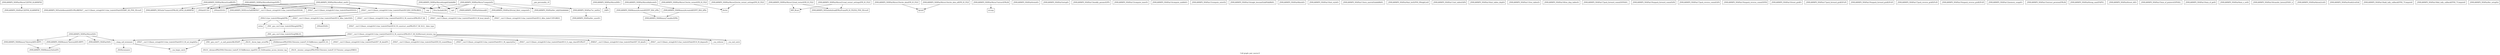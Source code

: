 digraph "Call graph: pair_morse.ll" {
	label="Call graph: pair_morse.ll";

	Node0x5632284b9810 [shape=record,label="{_ZN9LAMMPS_NS9PairMorseC2EPNS_6LAMMPSE}"];
	Node0x5632284b9810 -> Node0x5632284c3fb0;
	Node0x5632284c3fb0 [shape=record,label="{_ZN9LAMMPS_NS4PairC2EPNS_6LAMMPSE}"];
	Node0x5632284cf8a0 [shape=record,label="{_ZN9LAMMPS_NS9PairMorseD2Ev}"];
	Node0x5632284cf8a0 -> Node0x5632284d9970;
	Node0x5632284cf8a0 -> Node0x5632284f39a0;
	Node0x5632284cf8a0 -> Node0x5632284ca860;
	Node0x5632284cf8a0 -> Node0x5632284871d0;
	Node0x5632284d9970 [shape=record,label="{_ZN9LAMMPS_NS6Memory7destroyIiEEvRPPT_}"];
	Node0x5632284d9970 -> Node0x5632284689b0;
	Node0x563228476700 [shape=record,label="{__gxx_personality_v0}"];
	Node0x5632284ca860 [shape=record,label="{__clang_call_terminate}"];
	Node0x5632284ca860 -> Node0x563228498ee0;
	Node0x5632284ca860 -> Node0x563228454fc0;
	Node0x563228498ee0 [shape=record,label="{__cxa_begin_catch}"];
	Node0x563228454fc0 [shape=record,label="{_ZSt9terminatev}"];
	Node0x5632284f39a0 [shape=record,label="{_ZN9LAMMPS_NS6Memory7destroyIdEEvRPPT_}"];
	Node0x5632284f39a0 -> Node0x5632284689b0;
	Node0x5632284871d0 [shape=record,label="{_ZN9LAMMPS_NS4PairD2Ev}"];
	Node0x563228505120 [shape=record,label="{_ZN9LAMMPS_NS9PairMorseD0Ev}"];
	Node0x563228505120 -> Node0x5632284b99a0;
	Node0x5632284b99a0 [shape=record,label="{_ZdlPv}"];
	Node0x563228454a50 [shape=record,label="{_ZN9LAMMPS_NS9PairMorse7computeEii}"];
	Node0x563228454a50 -> Node0x563228454600;
	Node0x563228454a50 -> Node0x563228454580;
	Node0x563228454a50 -> Node0x5632284c3be0;
	Node0x563228454a50 -> Node0x563228487690;
	Node0x563228454a50 -> Node0x563228456cf0;
	Node0x563228454a50 -> Node0x56322847d090;
	Node0x563228454a50 -> Node0x56322847bd30;
	Node0x5632284653d0 [shape=record,label="{_ZN9LAMMPS_NS6Memory6createIiEEPPT_RS4_iiPKc}"];
	Node0x5632284653d0 -> Node0x563228466ee0;
	Node0x563228454600 [shape=record,label="{_ZN9LAMMPS_NS4Pair7ev_initEiii}"];
	Node0x563228454600 -> Node0x5632284779f0;
	Node0x563228454580 [shape=record,label="{_ZNK9LAMMPS_NS4Pair6sbmaskEi}"];
	Node0x5632284c3be0 [shape=record,label="{llvm.fmuladd.f64}"];
	Node0x563228456cf0 [shape=record,label="{sqrt}"];
	Node0x56322847d090 [shape=record,label="{exp}"];
	Node0x563228487690 [shape=record,label="{_ZN9LAMMPS_NS4Pair20virial_fdotr_computeEv}"];
	Node0x563228462d10 [shape=record,label="{_ZN9LAMMPS_NS9PairMorse8allocateEv}"];
	Node0x563228462d10 -> Node0x5632284653d0;
	Node0x563228462d10 -> Node0x563228466540;
	Node0x56322847bd30 [shape=record,label="{_ZN9LAMMPS_NS4Pair8ev_tallyEiiiidddddd}"];
	Node0x563228466540 [shape=record,label="{_ZN9LAMMPS_NS6Memory6createIdEEPPT_RS4_iiPKc}"];
	Node0x563228466540 -> Node0x563228466ee0;
	Node0x563228467e80 [shape=record,label="{_ZN9LAMMPS_NS9PairMorse8settingsEiPPc}"];
	Node0x563228467e80 -> Node0x563228468da0;
	Node0x563228467e80 -> Node0x5632284691d0;
	Node0x563228467e80 -> Node0x56322846b720;
	Node0x563228467e80 -> Node0x56322846adc0;
	Node0x563228467e80 -> Node0x563228469600;
	Node0x563228467e80 -> Node0x563228463a60;
	Node0x563228469600 [shape=record,label="{_ZN9LAMMPS_NS5Error3allERKNSt7__cxx1112basic_stringIcSt11char_traitsIcESaIcEEEiS8_}"];
	Node0x563228468da0 [shape=record,label="{_ZNSaIcEC1Ev}"];
	Node0x5632284691d0 [shape=record,label="{_ZNSt7__cxx1112basic_stringIcSt11char_traitsIcESaIcEEC2IS3_EEPKcRKS3_}"];
	Node0x5632284691d0 -> Node0x563228472da0;
	Node0x5632284691d0 -> Node0x5632284743e0;
	Node0x5632284691d0 -> Node0x5632284757e0;
	Node0x5632284691d0 -> Node0x563228476a20;
	Node0x5632284691d0 -> Node0x563228478920;
	Node0x563228463a60 [shape=record,label="{_ZNSt7__cxx1112basic_stringIcSt11char_traitsIcESaIcEED1Ev}"];
	Node0x56322846adc0 [shape=record,label="{_ZNSaIcED1Ev}"];
	Node0x56322846b720 [shape=record,label="{_ZN9LAMMPS_NS5utils7numericEPKciS2_bPNS_6LAMMPSE}"];
	Node0x56322847ee40 [shape=record,label="{_ZN9LAMMPS_NS9PairMorse5coeffEiPPc}"];
	Node0x56322847ee40 -> Node0x563228468da0;
	Node0x56322847ee40 -> Node0x5632284691d0;
	Node0x56322847ee40 -> Node0x56322846adc0;
	Node0x56322847ee40 -> Node0x563228463a60;
	Node0x56322847ee40 -> Node0x563228469600;
	Node0x56322847ee40 -> Node0x56322846b720;
	Node0x56322847ee40 -> Node0x5632284814d0;
	Node0x5632284814d0 [shape=record,label="{_ZN9LAMMPS_NS5utils6boundsIiEEvPKciRKNSt7__cxx1112basic_stringIcSt11char_traitsIcESaIcEEEllRT_SD_PNS_5ErrorE}"];
	Node0x563228481980 [shape=record,label="{_ZN9LAMMPS_NS9PairMorse8init_oneEii}"];
	Node0x563228481980 -> Node0x563228468da0;
	Node0x563228481980 -> Node0x5632284691d0;
	Node0x563228481980 -> Node0x5632284c3be0;
	Node0x563228481980 -> Node0x56322847d090;
	Node0x563228481980 -> Node0x563228469600;
	Node0x563228481980 -> Node0x563228463a60;
	Node0x563228481980 -> Node0x56322846adc0;
	Node0x56322845feb0 [shape=record,label="{_ZN9__gnu_cxx17__is_null_pointerIKcEEbPT_}"];
	Node0x5632284cb120 [shape=record,label="{_ZSt19__throw_logic_errorPKc}"];
	Node0x5632284cc560 [shape=record,label="{_ZSt8distanceIPKcENSt15iterator_traitsIT_E15difference_typeES3_S3_}"];
	Node0x5632284cc560 -> Node0x563228515e20;
	Node0x5632284cc560 -> Node0x563228515ed0;
	Node0x5632284d0070 [shape=record,label="{_ZNSt7__cxx1112basic_stringIcSt11char_traitsIcESaIcEE7_M_dataEPc}"];
	Node0x5632284cd820 [shape=record,label="{_ZNSt7__cxx1112basic_stringIcSt11char_traitsIcESaIcEE9_M_createERmm}"];
	Node0x563228515810 [shape=record,label="{_ZNSt7__cxx1112basic_stringIcSt11char_traitsIcESaIcEE11_M_capacityEm}"];
	Node0x563228515910 [shape=record,label="{_ZNSt7__cxx1112basic_stringIcSt11char_traitsIcESaIcEE13_S_copy_charsEPcPKcS7_}"];
	Node0x563228515890 [shape=record,label="{_ZNKSt7__cxx1112basic_stringIcSt11char_traitsIcESaIcEE7_M_dataEv}"];
	Node0x563228515c20 [shape=record,label="{_ZNSt7__cxx1112basic_stringIcSt11char_traitsIcESaIcEE10_M_disposeEv}"];
	Node0x563228515ca0 [shape=record,label="{__cxa_rethrow}"];
	Node0x563228515d20 [shape=record,label="{__cxa_end_catch}"];
	Node0x563228515da0 [shape=record,label="{_ZNSt7__cxx1112basic_stringIcSt11char_traitsIcESaIcEE13_M_set_lengthEm}"];
	Node0x563228515ed0 [shape=record,label="{_ZSt10__distanceIPKcENSt15iterator_traitsIT_E15difference_typeES3_S3_St26random_access_iterator_tag}"];
	Node0x563228515e20 [shape=record,label="{_ZSt19__iterator_categoryIPKcENSt15iterator_traitsIT_E17iterator_categoryERKS3_}"];
	Node0x5632284c25c0 [shape=record,label="{_ZN9__gnu_cxx11char_traitsIcE6lengthEPKc}"];
	Node0x5632284c25c0 -> Node0x56322845b930;
	Node0x5632284c42a0 [shape=record,label="{strlen}"];
	Node0x56322845b930 [shape=record,label="{_ZN9__gnu_cxx11char_traitsIcE2eqERKcS3_}"];
	Node0x5632284c4e40 [shape=record,label="{_ZNSaIcED2Ev}"];
	Node0x5632284844a0 [shape=record,label="{_ZN9LAMMPS_NS9PairMorse13write_restartEP8_IO_FILE}"];
	Node0x5632284844a0 -> Node0x56322848ddf0;
	Node0x56322848ddf0 [shape=record,label="{fwrite}"];
	Node0x563228488130 [shape=record,label="{_ZN9LAMMPS_NS9PairMorse12read_restartEP8_IO_FILE}"];
	Node0x563228488130 -> Node0x563228492460;
	Node0x563228488130 -> Node0x56322848f580;
	Node0x56322848f580 [shape=record,label="{_ZN9LAMMPS_NS5utils6sfreadEPKciPvmmP8_IO_FILES2_PNS_5ErrorE}"];
	Node0x563228492460 [shape=record,label="{MPI_Bcast}"];
	Node0x563228513ba0 [shape=record,label="{_ZN9LAMMPS_NS9PairMorse22write_restart_settingsEP8_IO_FILE}"];
	Node0x563228513ba0 -> Node0x56322848ddf0;
	Node0x563228493ae0 [shape=record,label="{_ZN9LAMMPS_NS9PairMorse21read_restart_settingsEP8_IO_FILE}"];
	Node0x563228493ae0 -> Node0x56322848f580;
	Node0x563228493ae0 -> Node0x563228492460;
	Node0x563228494530 [shape=record,label="{_ZN9LAMMPS_NS9PairMorse10write_dataEP8_IO_FILE}"];
	Node0x563228494530 -> Node0x563228494ed0;
	Node0x563228494ed0 [shape=record,label="{fprintf}"];
	Node0x563228493970 [shape=record,label="{_ZN9LAMMPS_NS9PairMorse14write_data_allEP8_IO_FILE}"];
	Node0x563228493970 -> Node0x563228494ed0;
	Node0x56322849b700 [shape=record,label="{_ZN9LAMMPS_NS9PairMorse6singleEiiiidddRd}"];
	Node0x56322849b700 -> Node0x563228456cf0;
	Node0x56322849b700 -> Node0x56322847d090;
	Node0x56322849b700 -> Node0x5632284c3be0;
	Node0x563228512920 [shape=record,label="{_ZN9LAMMPS_NS9PairMorse7extractEPKcRi}"];
	Node0x563228512920 -> Node0x5632285129a0;
	Node0x5632285129a0 [shape=record,label="{strcmp}"];
	Node0x563228512a20 [shape=record,label="{_ZN9LAMMPS_NS4Pair6reinitEv}"];
	Node0x563228512ad0 [shape=record,label="{_ZN9LAMMPS_NS4Pair5setupEv}"];
	Node0x563228512b50 [shape=record,label="{_ZN9LAMMPS_NS4Pair13modify_paramsEiPPc}"];
	Node0x563228512c00 [shape=record,label="{_ZN9LAMMPS_NS4Pair13compute_innerEv}"];
	Node0x563228512c80 [shape=record,label="{_ZN9LAMMPS_NS4Pair14compute_middleEv}"];
	Node0x563228512d00 [shape=record,label="{_ZN9LAMMPS_NS4Pair13compute_outerEii}"];
	Node0x563228512d80 [shape=record,label="{_ZN9LAMMPS_NS4Pair14single_hessianEiiiidPdddRdS1_}"];
	Node0x563228512e80 [shape=record,label="{_ZN9LAMMPS_NS4Pair6finishEv}"];
	Node0x563228512f00 [shape=record,label="{_ZN9LAMMPS_NS4Pair10init_styleEv}"];
	Node0x563228512e00 [shape=record,label="{_ZN9LAMMPS_NS4Pair11born_matrixEiiiidddRdS1_}"];
	Node0x563228512fb0 [shape=record,label="{_ZN9LAMMPS_NS4Pair9init_listEiPNS_9NeighListE}"];
	Node0x563228513060 [shape=record,label="{_ZN9LAMMPS_NS4Pair11init_tablesEdPd}"];
	Node0x563228513110 [shape=record,label="{_ZN9LAMMPS_NS4Pair16init_tables_dispEd}"];
	Node0x5632285131c0 [shape=record,label="{_ZN9LAMMPS_NS4Pair11free_tablesEv}"];
	Node0x563228513270 [shape=record,label="{_ZN9LAMMPS_NS4Pair16free_disp_tablesEv}"];
	Node0x563228513320 [shape=record,label="{_ZN9LAMMPS_NS4Pair17pack_forward_commEiPiPdiS1_}"];
	Node0x5632285133a0 [shape=record,label="{_ZN9LAMMPS_NS4Pair19unpack_forward_commEiiPd}"];
	Node0x563228513420 [shape=record,label="{_ZN9LAMMPS_NS4Pair17pack_reverse_commEiiPd}"];
	Node0x56322849d1a0 [shape=record,label="{_ZN9LAMMPS_NS4Pair19unpack_reverse_commEiPiPd}"];
	Node0x56322849d320 [shape=record,label="{_ZN9LAMMPS_NS4Pair10reset_gridEv}"];
	Node0x56322849fdc0 [shape=record,label="{_ZN9LAMMPS_NS4Pair17pack_forward_gridEiPviPi}"];
	Node0x5632284a0c40 [shape=record,label="{_ZN9LAMMPS_NS4Pair19unpack_forward_gridEiPviPi}"];
	Node0x5632284a2230 [shape=record,label="{_ZN9LAMMPS_NS4Pair17pack_reverse_gridEiPviPi}"];
	Node0x5632284a3300 [shape=record,label="{_ZN9LAMMPS_NS4Pair19unpack_reverse_gridEiPviPi}"];
	Node0x5632284a3e20 [shape=record,label="{_ZN9LAMMPS_NS4Pair12memory_usageEv}"];
	Node0x5632284a50c0 [shape=record,label="{_ZN9LAMMPS_NS4Pair15extract_peratomEPKcRi}"];
	Node0x5632284a6ba0 [shape=record,label="{_ZN9LAMMPS_NS4Pair8swap_eamEPdPS1_}"];
	Node0x5632284ac2e0 [shape=record,label="{_ZN9LAMMPS_NS4Pair8reset_dtEv}"];
	Node0x5632284acb70 [shape=record,label="{_ZN9LAMMPS_NS4Pair15min_xf_pointersEiPPdS2_}"];
	Node0x5632284acdb0 [shape=record,label="{_ZN9LAMMPS_NS4Pair10min_xf_getEi}"];
	Node0x5632284ada90 [shape=record,label="{_ZN9LAMMPS_NS4Pair9min_x_setEi}"];
	Node0x5632284afdf0 [shape=record,label="{_ZN9LAMMPS_NS4Pair16transfer_historyEPdS1_ii}"];
	Node0x5632284b1cb0 [shape=record,label="{_ZN9LAMMPS_NS4Pair8atom2cutEi}"];
	Node0x5632284b2730 [shape=record,label="{_ZN9LAMMPS_NS4Pair9radii2cutEdd}"];
	Node0x5632284b3650 [shape=record,label="{_ZN9LAMMPS_NS4Pair18add_tally_callbackEPNS_7ComputeE}"];
	Node0x5632284b48a0 [shape=record,label="{_ZN9LAMMPS_NS4Pair18del_tally_callbackEPNS_7ComputeE}"];
	Node0x5632284b2620 [shape=record,label="{_ZN9LAMMPS_NS4Pair8ev_setupEiii}"];
	Node0x5632284779f0 [shape=record,label="{_ZN9LAMMPS_NS4Pair8ev_unsetEv}"];
	Node0x5632284689b0 [shape=record,label="{_ZN9LAMMPS_NS6Memory5sfreeEPv}"];
	Node0x563228466ee0 [shape=record,label="{_ZN9LAMMPS_NS6Memory7smallocElPKc}"];
	Node0x563228472da0 [shape=record,label="{_ZNSt7__cxx1112basic_stringIcSt11char_traitsIcESaIcEE13_M_local_dataEv}"];
	Node0x5632284743e0 [shape=record,label="{_ZNSt7__cxx1112basic_stringIcSt11char_traitsIcESaIcEE12_Alloc_hiderC1EPcRKS3_}"];
	Node0x563228476a20 [shape=record,label="{_ZNSt7__cxx1112basic_stringIcSt11char_traitsIcESaIcEE12_M_constructIPKcEEvT_S8_}"];
	Node0x563228476a20 -> Node0x5632284bdef0;
	Node0x5632284757e0 [shape=record,label="{_ZNSt11char_traitsIcE6lengthEPKc}"];
	Node0x5632284757e0 -> Node0x5632284c25c0;
	Node0x5632284757e0 -> Node0x5632284c42a0;
	Node0x563228478920 [shape=record,label="{_ZNSt7__cxx1112basic_stringIcSt11char_traitsIcESaIcEE12_Alloc_hiderD2Ev}"];
	Node0x563228478920 -> Node0x5632284c4e40;
	Node0x5632284bdef0 [shape=record,label="{_ZNSt7__cxx1112basic_stringIcSt11char_traitsIcESaIcEE16_M_construct_auxIPKcEEvT_S8_St12__false_type}"];
	Node0x5632284bdef0 -> Node0x5632284c72c0;
	Node0x5632284c72c0 [shape=record,label="{_ZNSt7__cxx1112basic_stringIcSt11char_traitsIcESaIcEE12_M_constructIPKcEEvT_S8_St20forward_iterator_tag}"];
	Node0x5632284c72c0 -> Node0x56322845feb0;
	Node0x5632284c72c0 -> Node0x5632284cb120;
	Node0x5632284c72c0 -> Node0x5632284cc560;
	Node0x5632284c72c0 -> Node0x5632284cd820;
	Node0x5632284c72c0 -> Node0x5632284d0070;
	Node0x5632284c72c0 -> Node0x563228515810;
	Node0x5632284c72c0 -> Node0x563228515890;
	Node0x5632284c72c0 -> Node0x563228515910;
	Node0x5632284c72c0 -> Node0x563228498ee0;
	Node0x5632284c72c0 -> Node0x563228515c20;
	Node0x5632284c72c0 -> Node0x563228515ca0;
	Node0x5632284c72c0 -> Node0x563228515d20;
	Node0x5632284c72c0 -> Node0x563228515da0;
	Node0x5632284c72c0 -> Node0x5632284ca860;
}

